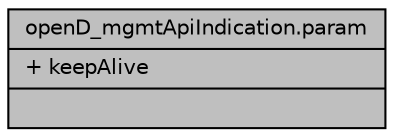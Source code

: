 digraph "openD_mgmtApiIndication.param"
{
  edge [fontname="Helvetica",fontsize="10",labelfontname="Helvetica",labelfontsize="10"];
  node [fontname="Helvetica",fontsize="10",shape=record];
  Node13 [label="{openD_mgmtApiIndication.param\n|+ keepAlive\l|}",height=0.2,width=0.4,color="black", fillcolor="grey75", style="filled", fontcolor="black"];
}

